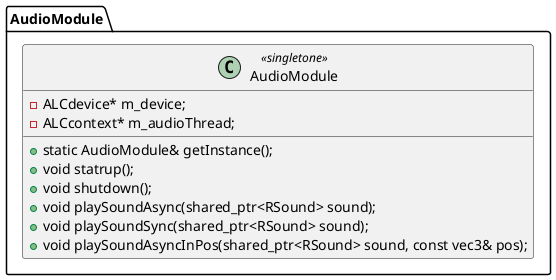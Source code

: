 @startuml
package AudioModule
{
    class AudioModule <<singletone>>
    {
        -ALCdevice* m_device;
        -ALCcontext* m_audioThread;

        +static AudioModule& getInstance();
        +void statrup();
        +void shutdown();
        +void playSoundAsync(shared_ptr<RSound> sound);
        +void playSoundSync(shared_ptr<RSound> sound);
        +void playSoundAsyncInPos(shared_ptr<RSound> sound, const vec3& pos);
    }
}
@enduml